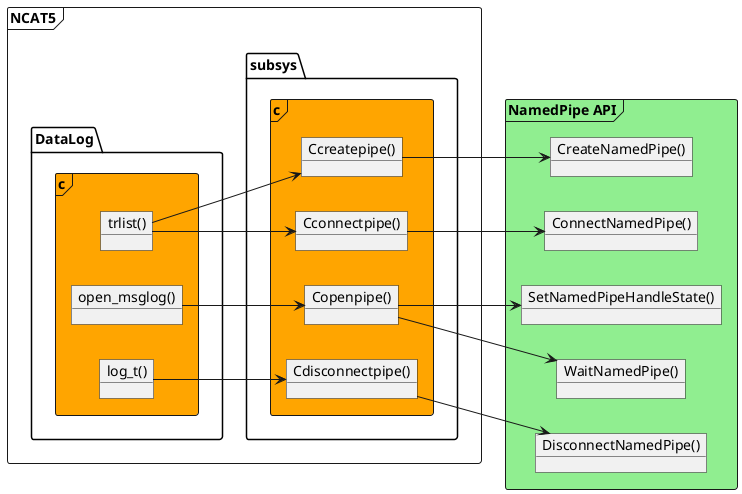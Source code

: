 @startuml "LogCallTree NamedPipe"
left to right direction

frame "NCAT5" {
  frame "DataLog.c" #Orange {
    object "trlist()" as trlist
    object "open_msglog()" as open_msglog
    object "log_t()" as log_t 
  }

  frame "subsys.c" #Orange {
    object "Ccreatepipe()" as Ccreatepipe
    object "Cconnectpipe()" as Cconnectpipe
    object "Copenpipe()" as Copenpipe
    object "Cdisconnectpipe()" as Cdisconnectpipe
  }
}

frame "NamedPipe API" #LightGreen {
  object "CreateNamedPipe()" as CreateNamedPipe
  object "DisconnectNamedPipe()" as DisconnectNamedPipe
  object "SetNamedPipeHandleState()" as SetNamedPipeHandleState
  object "ConnectNamedPipe()" as ConnectNamedPipe
  object "WaitNamedPipe()" as WaitNamedPipe
}

' NamedPipe API呼出
Ccreatepipe -down-> CreateNamedPipe
Cconnectpipe -down-> ConnectNamedPipe
Copenpipe -down-> SetNamedPipeHandleState
Copenpipe -down-> WaitNamedPipe
Cdisconnectpipe -down-> DisconnectNamedPipe

' subsys.c の NamedPipe関連関数呼び出し
trlist -down-> Ccreatepipe
trlist -down-> Cconnectpipe
open_msglog -down-> Copenpipe
log_t -down-> Cdisconnectpipe

@enduml
